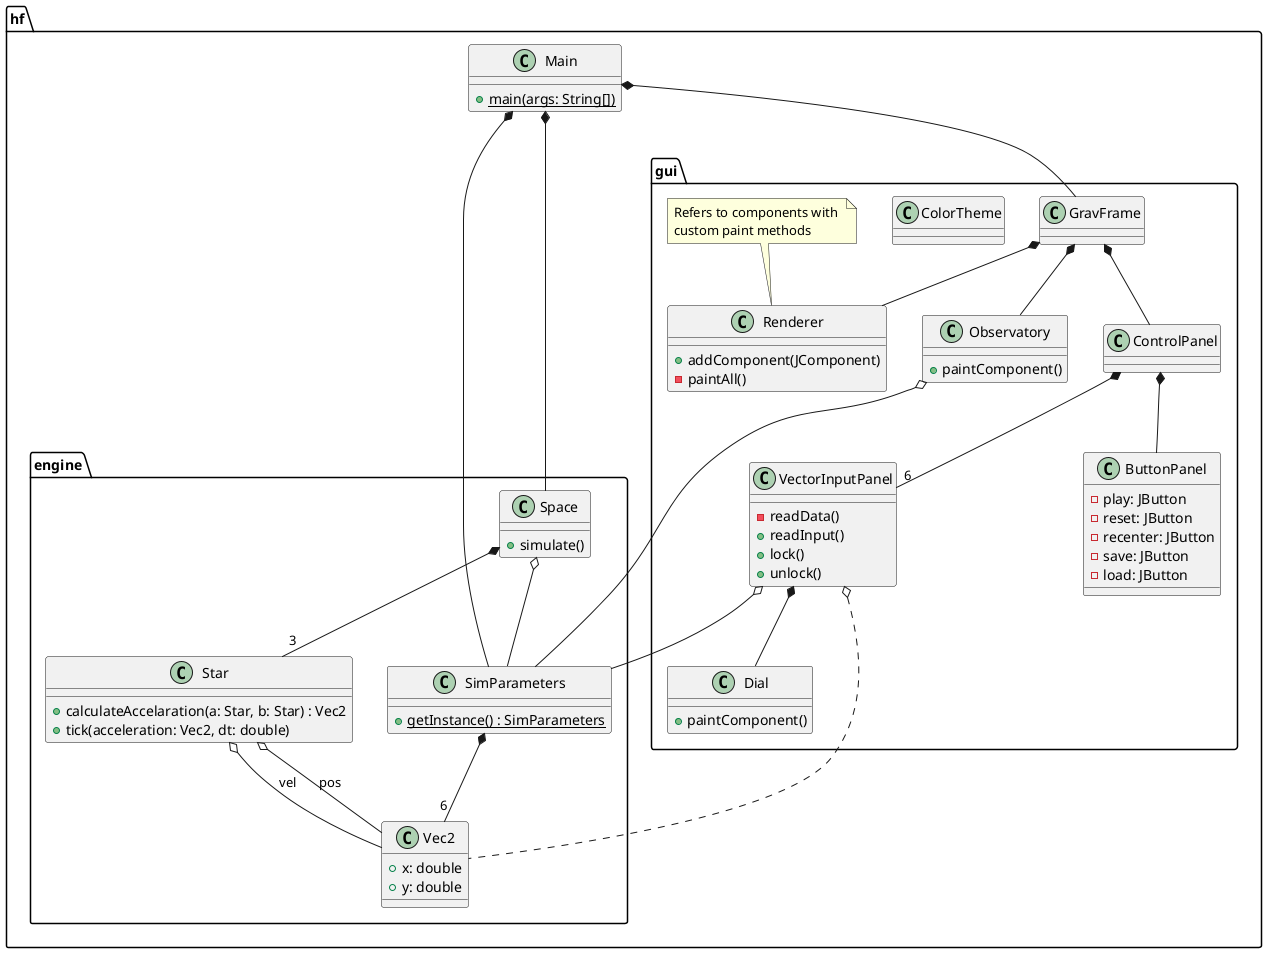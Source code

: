 @startuml grav

package hf {
    class Main {
        + {static} main(args: String[])
    }
}

package hf.engine {
    class Vec2 {
        + x: double
        + y: double
    }
    class SimParameters {
        + {static} getInstance() : SimParameters
    }
    class Space {
        + simulate()
    }
    class Star {
        + calculateAccelaration(a: Star, b: Star) : Vec2
        + tick(acceleration: Vec2, dt: double)
    }
}

package hf.gui {
    class GravFrame
    class ColorTheme
    class ControlPanel
    class ButtonPanel {
        - play: JButton
        - reset: JButton
        - recenter: JButton
        - save: JButton
        - load: JButton
    }
    class VectorInputPanel {
        - readData()
        + readInput()
        + lock()
        + unlock()
    }
    class Dial {
        + paintComponent()
    }
    class Observatory {
        + paintComponent()
    }
    class Renderer {
        + addComponent(JComponent)
        - paintAll()
    }

    note top of Renderer
        Refers to components with 
        custom paint methods
    end note
}

Main *-- GravFrame
Main *-- Space
Main *-- SimParameters

Space o-- SimParameters
Space *-- "3" Star
SimParameters *-- "6" Vec2
Star o-- Vec2 : "pos"
Star o-- Vec2 : "vel"

VectorInputPanel *-- Dial
GravFrame *-- ControlPanel
GravFrame *-- Observatory
GravFrame *-- Renderer
ControlPanel *-- ButtonPanel
ControlPanel *-- "6" VectorInputPanel

Observatory o-- SimParameters
VectorInputPanel o-- SimParameters
VectorInputPanel o.. Vec2

@enduml
